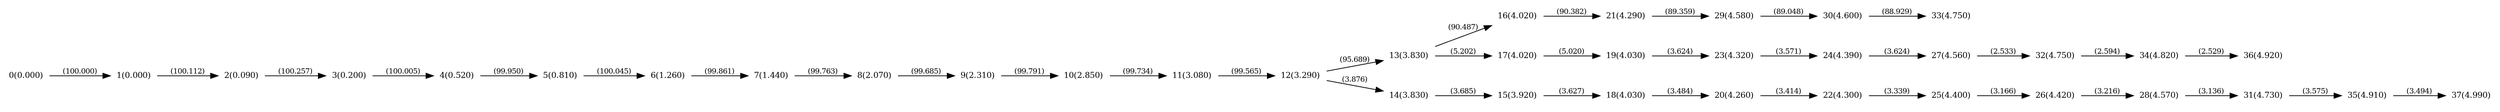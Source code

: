digraph "graph" {

rankdir="LR";
node [shape=plaintext, fontsize=11];
edge [fontsize=10];

0 [label="0(0.000)"];
1 [label="1(0.000)"];
2 [label="2(0.090)"];
3 [label="3(0.200)"];
4 [label="4(0.520)"];
5 [label="5(0.810)"];
6 [label="6(1.260)"];
7 [label="7(1.440)"];
8 [label="8(2.070)"];
9 [label="9(2.310)"];
10 [label="10(2.850)"];
11 [label="11(3.080)"];
12 [label="12(3.290)"];
13 [label="13(3.830)"];
14 [label="14(3.830)"];
15 [label="15(3.920)"];
16 [label="16(4.020)"];
17 [label="17(4.020)"];
18 [label="18(4.030)"];
19 [label="19(4.030)"];
20 [label="20(4.260)"];
21 [label="21(4.290)"];
22 [label="22(4.300)"];
23 [label="23(4.320)"];
24 [label="24(4.390)"];
25 [label="25(4.400)"];
26 [label="26(4.420)"];
27 [label="27(4.560)"];
28 [label="28(4.570)"];
29 [label="29(4.580)"];
30 [label="30(4.600)"];
31 [label="31(4.730)"];
32 [label="32(4.750)"];
33 [label="33(4.750)"];
34 [label="34(4.820)"];
35 [label="35(4.910)"];
36 [label="36(4.920)"];
37 [label="37(4.990)"];

0->1 [label="(100.000)"];
1->2 [label="(100.112)"];
2->3 [label="(100.257)"];
3->4 [label="(100.005)"];
4->5 [label="(99.950)"];
5->6 [label="(100.045)"];
6->7 [label="(99.861)"];
7->8 [label="(99.763)"];
8->9 [label="(99.685)"];
9->10 [label="(99.791)"];
10->11 [label="(99.734)"];
11->12 [label="(99.565)"];
12->13 [label="(95.689)"];
12->14 [label="(3.876)"];
14->15 [label="(3.685)"];
13->16 [label="(90.487)"];
13->17 [label="(5.202)"];
15->18 [label="(3.627)"];
17->19 [label="(5.020)"];
18->20 [label="(3.484)"];
16->21 [label="(90.382)"];
20->22 [label="(3.414)"];
19->23 [label="(3.624)"];
23->24 [label="(3.571)"];
22->25 [label="(3.339)"];
25->26 [label="(3.166)"];
24->27 [label="(3.624)"];
26->28 [label="(3.216)"];
21->29 [label="(89.359)"];
29->30 [label="(89.048)"];
28->31 [label="(3.136)"];
27->32 [label="(2.533)"];
30->33 [label="(88.929)"];
32->34 [label="(2.594)"];
31->35 [label="(3.575)"];
34->36 [label="(2.529)"];
35->37 [label="(3.494)"];

}
